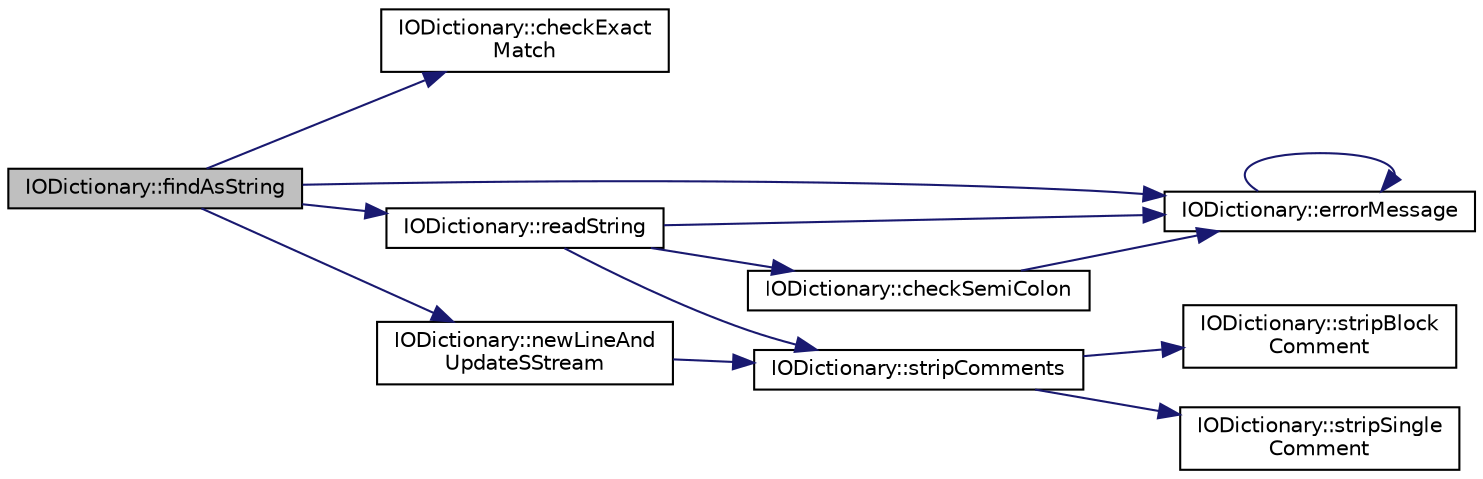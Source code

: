 digraph "IODictionary::findAsString"
{
 // LATEX_PDF_SIZE
  bgcolor="transparent";
  edge [fontname="Helvetica",fontsize="10",labelfontname="Helvetica",labelfontsize="10"];
  node [fontname="Helvetica",fontsize="10",shape=record];
  rankdir="LR";
  Node1 [label="IODictionary::findAsString",height=0.2,width=0.4,color="black", fillcolor="grey75", style="filled", fontcolor="black",tooltip=" "];
  Node1 -> Node2 [color="midnightblue",fontsize="10",style="solid",fontname="Helvetica"];
  Node2 [label="IODictionary::checkExact\lMatch",height=0.2,width=0.4,color="black",URL="$classIODictionary.html#a00149eb6091aaf2e08c6cf0f5f8708db",tooltip=" "];
  Node1 -> Node3 [color="midnightblue",fontsize="10",style="solid",fontname="Helvetica"];
  Node3 [label="IODictionary::errorMessage",height=0.2,width=0.4,color="black",URL="$classIODictionary.html#a330dbe95a8d638be5a4a01366e954cef",tooltip=" "];
  Node3 -> Node3 [color="midnightblue",fontsize="10",style="solid",fontname="Helvetica"];
  Node1 -> Node4 [color="midnightblue",fontsize="10",style="solid",fontname="Helvetica"];
  Node4 [label="IODictionary::newLineAnd\lUpdateSStream",height=0.2,width=0.4,color="black",URL="$classIODictionary.html#aad74c3fdf3a5f9bbd91e372f6fe25ca1",tooltip=" "];
  Node4 -> Node5 [color="midnightblue",fontsize="10",style="solid",fontname="Helvetica"];
  Node5 [label="IODictionary::stripComments",height=0.2,width=0.4,color="black",URL="$classIODictionary.html#ac15a8655b8c9e130366de9b2fdf7bd68",tooltip=" "];
  Node5 -> Node6 [color="midnightblue",fontsize="10",style="solid",fontname="Helvetica"];
  Node6 [label="IODictionary::stripBlock\lComment",height=0.2,width=0.4,color="black",URL="$classIODictionary.html#a4ac06e814b5d27749ceaf2cdeffb6f32",tooltip=" "];
  Node5 -> Node7 [color="midnightblue",fontsize="10",style="solid",fontname="Helvetica"];
  Node7 [label="IODictionary::stripSingle\lComment",height=0.2,width=0.4,color="black",URL="$classIODictionary.html#aca978d016bf32e8fe1db40e78725a963",tooltip=" "];
  Node1 -> Node8 [color="midnightblue",fontsize="10",style="solid",fontname="Helvetica"];
  Node8 [label="IODictionary::readString",height=0.2,width=0.4,color="black",URL="$classIODictionary.html#a08c652d472665e8a475fb13b1795d25a",tooltip=" "];
  Node8 -> Node9 [color="midnightblue",fontsize="10",style="solid",fontname="Helvetica"];
  Node9 [label="IODictionary::checkSemiColon",height=0.2,width=0.4,color="black",URL="$classIODictionary.html#af31a077bd2df575af9f22bd5882eb4da",tooltip=" "];
  Node9 -> Node3 [color="midnightblue",fontsize="10",style="solid",fontname="Helvetica"];
  Node8 -> Node3 [color="midnightblue",fontsize="10",style="solid",fontname="Helvetica"];
  Node8 -> Node5 [color="midnightblue",fontsize="10",style="solid",fontname="Helvetica"];
}

